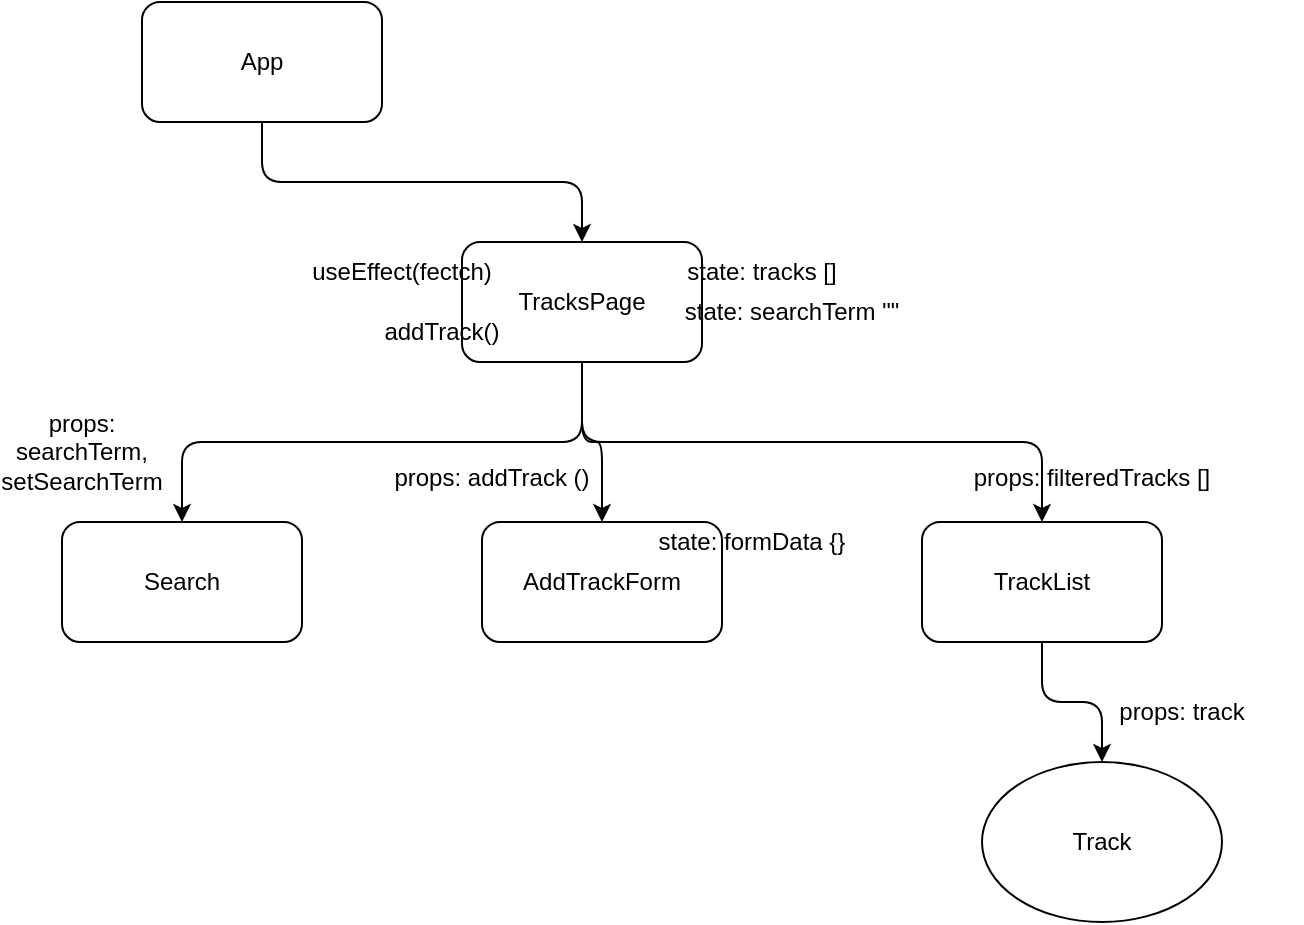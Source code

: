 <mxfile>
    <diagram id="wqd8H4k2ILoHrYFc7pXl" name="Page-1">
        <mxGraphModel dx="781" dy="596" grid="1" gridSize="10" guides="1" tooltips="1" connect="1" arrows="1" fold="1" page="1" pageScale="1" pageWidth="850" pageHeight="1100" math="0" shadow="0">
            <root>
                <mxCell id="0"/>
                <mxCell id="1" parent="0"/>
                <mxCell id="8" style="edgeStyle=orthogonalEdgeStyle;html=1;exitX=0.5;exitY=1;exitDx=0;exitDy=0;entryX=0.5;entryY=0;entryDx=0;entryDy=0;" edge="1" parent="1" source="2" target="3">
                    <mxGeometry relative="1" as="geometry"/>
                </mxCell>
                <mxCell id="2" value="App" style="rounded=1;whiteSpace=wrap;html=1;" vertex="1" parent="1">
                    <mxGeometry x="170" y="60" width="120" height="60" as="geometry"/>
                </mxCell>
                <mxCell id="9" style="edgeStyle=orthogonalEdgeStyle;html=1;exitX=0.5;exitY=1;exitDx=0;exitDy=0;entryX=0.5;entryY=0;entryDx=0;entryDy=0;" edge="1" parent="1" source="3" target="4">
                    <mxGeometry relative="1" as="geometry"/>
                </mxCell>
                <mxCell id="10" style="edgeStyle=orthogonalEdgeStyle;html=1;exitX=0.5;exitY=1;exitDx=0;exitDy=0;entryX=0.5;entryY=0;entryDx=0;entryDy=0;" edge="1" parent="1" source="3" target="5">
                    <mxGeometry relative="1" as="geometry"/>
                </mxCell>
                <mxCell id="11" style="edgeStyle=orthogonalEdgeStyle;html=1;exitX=0.5;exitY=1;exitDx=0;exitDy=0;" edge="1" parent="1" source="3" target="6">
                    <mxGeometry relative="1" as="geometry"/>
                </mxCell>
                <mxCell id="3" value="TracksPage" style="rounded=1;whiteSpace=wrap;html=1;" vertex="1" parent="1">
                    <mxGeometry x="330" y="180" width="120" height="60" as="geometry"/>
                </mxCell>
                <mxCell id="4" value="Search" style="rounded=1;whiteSpace=wrap;html=1;" vertex="1" parent="1">
                    <mxGeometry x="130" y="320" width="120" height="60" as="geometry"/>
                </mxCell>
                <mxCell id="5" value="AddTrackForm" style="rounded=1;whiteSpace=wrap;html=1;" vertex="1" parent="1">
                    <mxGeometry x="340" y="320" width="120" height="60" as="geometry"/>
                </mxCell>
                <mxCell id="12" style="edgeStyle=orthogonalEdgeStyle;html=1;exitX=0.5;exitY=1;exitDx=0;exitDy=0;entryX=0.5;entryY=0;entryDx=0;entryDy=0;" edge="1" parent="1" source="6" target="7">
                    <mxGeometry relative="1" as="geometry"/>
                </mxCell>
                <mxCell id="6" value="TrackList" style="rounded=1;whiteSpace=wrap;html=1;" vertex="1" parent="1">
                    <mxGeometry x="560" y="320" width="120" height="60" as="geometry"/>
                </mxCell>
                <mxCell id="7" value="Track" style="ellipse;whiteSpace=wrap;html=1;" vertex="1" parent="1">
                    <mxGeometry x="590" y="440" width="120" height="80" as="geometry"/>
                </mxCell>
                <mxCell id="13" value="useEffect(fectch)" style="text;html=1;strokeColor=none;fillColor=none;align=center;verticalAlign=middle;whiteSpace=wrap;rounded=0;" vertex="1" parent="1">
                    <mxGeometry x="270" y="180" width="60" height="30" as="geometry"/>
                </mxCell>
                <mxCell id="14" value="state: tracks []" style="text;html=1;strokeColor=none;fillColor=none;align=center;verticalAlign=middle;whiteSpace=wrap;rounded=0;" vertex="1" parent="1">
                    <mxGeometry x="410" y="180" width="140" height="30" as="geometry"/>
                </mxCell>
                <mxCell id="15" value="props: filteredTracks []" style="text;html=1;strokeColor=none;fillColor=none;align=center;verticalAlign=middle;whiteSpace=wrap;rounded=0;" vertex="1" parent="1">
                    <mxGeometry x="570" y="280" width="150" height="35" as="geometry"/>
                </mxCell>
                <mxCell id="16" value="props: track" style="text;html=1;strokeColor=none;fillColor=none;align=center;verticalAlign=middle;whiteSpace=wrap;rounded=0;" vertex="1" parent="1">
                    <mxGeometry x="630" y="400" width="120" height="30" as="geometry"/>
                </mxCell>
                <mxCell id="17" value="state: searchTerm &quot;&quot;" style="text;html=1;strokeColor=none;fillColor=none;align=center;verticalAlign=middle;whiteSpace=wrap;rounded=0;" vertex="1" parent="1">
                    <mxGeometry x="430" y="200" width="130" height="30" as="geometry"/>
                </mxCell>
                <mxCell id="18" value="props: searchTerm, setSearchTerm" style="text;html=1;strokeColor=none;fillColor=none;align=center;verticalAlign=middle;whiteSpace=wrap;rounded=0;" vertex="1" parent="1">
                    <mxGeometry x="110" y="270" width="60" height="30" as="geometry"/>
                </mxCell>
                <mxCell id="19" value="state: formData {}" style="text;html=1;strokeColor=none;fillColor=none;align=center;verticalAlign=middle;whiteSpace=wrap;rounded=0;" vertex="1" parent="1">
                    <mxGeometry x="410" y="315" width="130" height="30" as="geometry"/>
                </mxCell>
                <mxCell id="20" value="props: addTrack ()" style="text;html=1;strokeColor=none;fillColor=none;align=center;verticalAlign=middle;whiteSpace=wrap;rounded=0;" vertex="1" parent="1">
                    <mxGeometry x="280" y="282.5" width="130" height="30" as="geometry"/>
                </mxCell>
                <mxCell id="21" value="addTrack()" style="text;html=1;strokeColor=none;fillColor=none;align=center;verticalAlign=middle;whiteSpace=wrap;rounded=0;" vertex="1" parent="1">
                    <mxGeometry x="290" y="210" width="60" height="30" as="geometry"/>
                </mxCell>
            </root>
        </mxGraphModel>
    </diagram>
</mxfile>